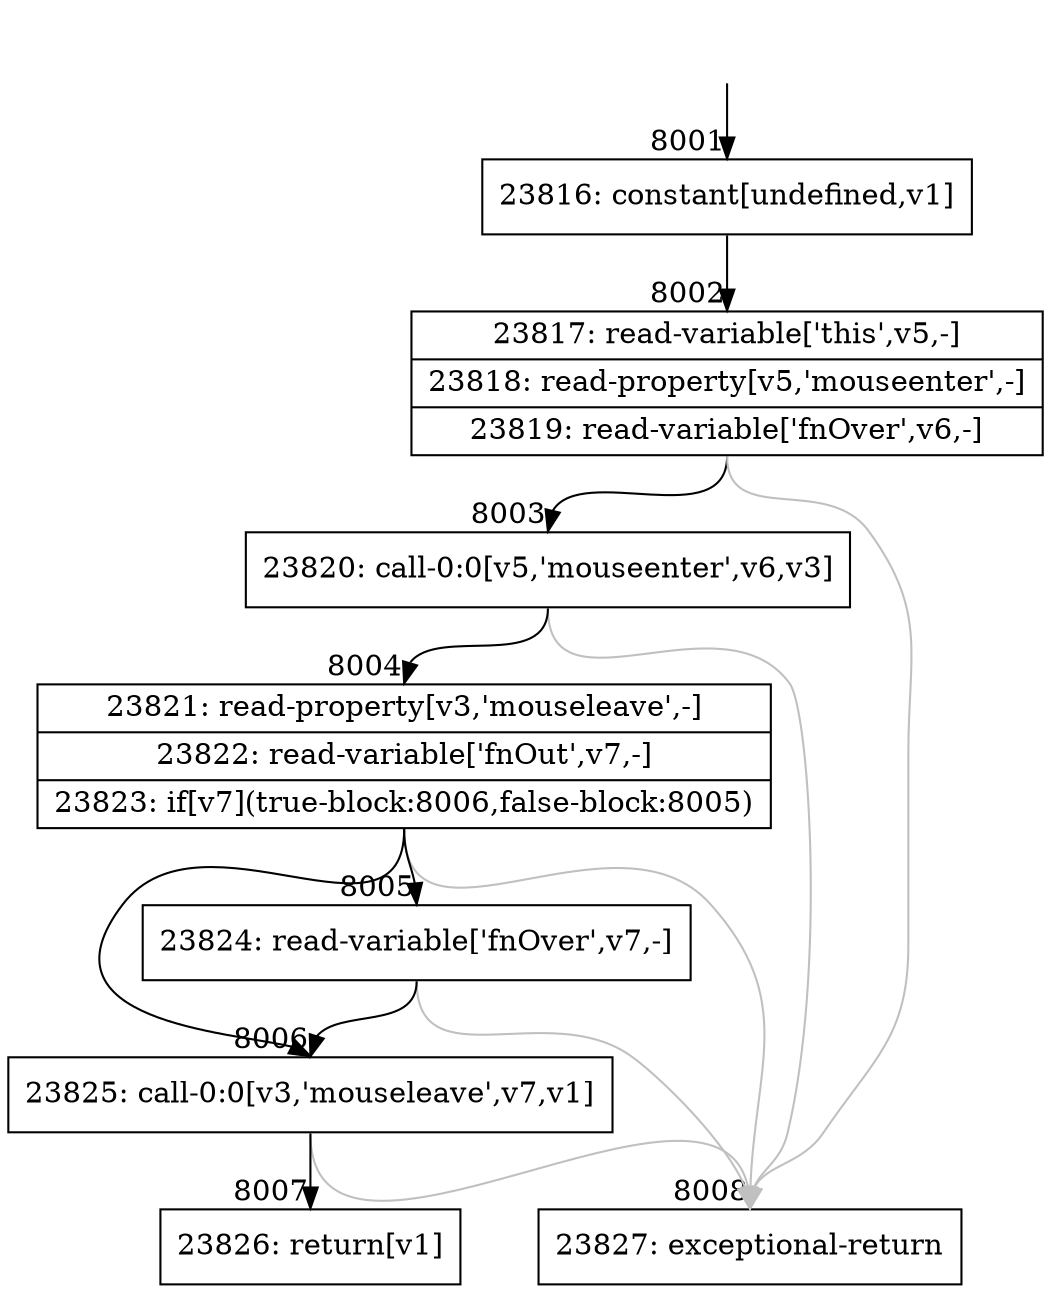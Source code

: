 digraph {
rankdir="TD"
BB_entry497[shape=none,label=""];
BB_entry497 -> BB8001 [tailport=s, headport=n, headlabel="    8001"]
BB8001 [shape=record label="{23816: constant[undefined,v1]}" ] 
BB8001 -> BB8002 [tailport=s, headport=n, headlabel="      8002"]
BB8002 [shape=record label="{23817: read-variable['this',v5,-]|23818: read-property[v5,'mouseenter',-]|23819: read-variable['fnOver',v6,-]}" ] 
BB8002 -> BB8003 [tailport=s, headport=n, headlabel="      8003"]
BB8002 -> BB8008 [tailport=s, headport=n, color=gray, headlabel="      8008"]
BB8003 [shape=record label="{23820: call-0:0[v5,'mouseenter',v6,v3]}" ] 
BB8003 -> BB8004 [tailport=s, headport=n, headlabel="      8004"]
BB8003 -> BB8008 [tailport=s, headport=n, color=gray]
BB8004 [shape=record label="{23821: read-property[v3,'mouseleave',-]|23822: read-variable['fnOut',v7,-]|23823: if[v7](true-block:8006,false-block:8005)}" ] 
BB8004 -> BB8006 [tailport=s, headport=n, headlabel="      8006"]
BB8004 -> BB8005 [tailport=s, headport=n, headlabel="      8005"]
BB8004 -> BB8008 [tailport=s, headport=n, color=gray]
BB8005 [shape=record label="{23824: read-variable['fnOver',v7,-]}" ] 
BB8005 -> BB8006 [tailport=s, headport=n]
BB8005 -> BB8008 [tailport=s, headport=n, color=gray]
BB8006 [shape=record label="{23825: call-0:0[v3,'mouseleave',v7,v1]}" ] 
BB8006 -> BB8007 [tailport=s, headport=n, headlabel="      8007"]
BB8006 -> BB8008 [tailport=s, headport=n, color=gray]
BB8007 [shape=record label="{23826: return[v1]}" ] 
BB8008 [shape=record label="{23827: exceptional-return}" ] 
}
